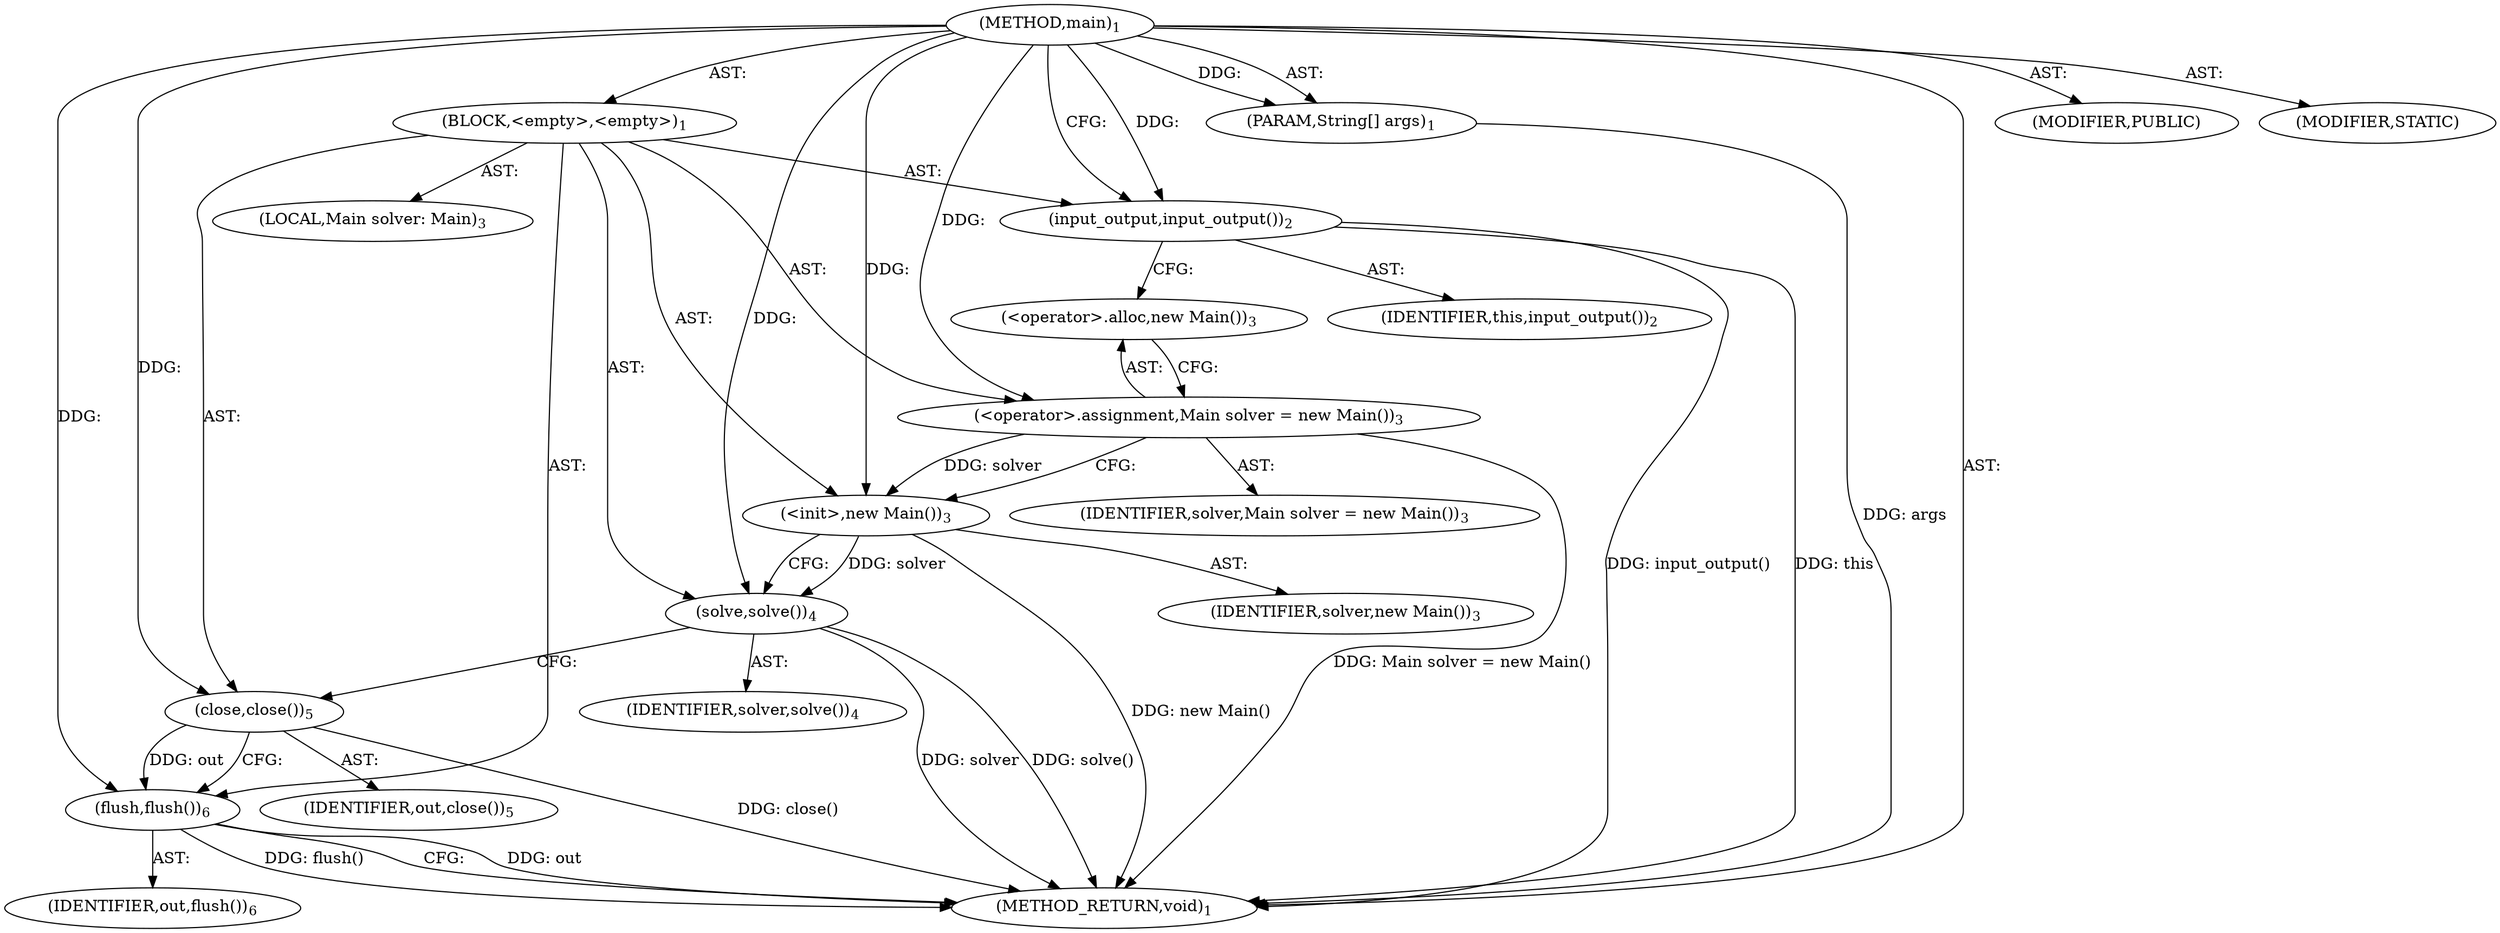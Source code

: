 digraph "main" {  
"19" [label = <(METHOD,main)<SUB>1</SUB>> ]
"20" [label = <(PARAM,String[] args)<SUB>1</SUB>> ]
"21" [label = <(BLOCK,&lt;empty&gt;,&lt;empty&gt;)<SUB>1</SUB>> ]
"22" [label = <(input_output,input_output())<SUB>2</SUB>> ]
"23" [label = <(IDENTIFIER,this,input_output())<SUB>2</SUB>> ]
"4" [label = <(LOCAL,Main solver: Main)<SUB>3</SUB>> ]
"24" [label = <(&lt;operator&gt;.assignment,Main solver = new Main())<SUB>3</SUB>> ]
"25" [label = <(IDENTIFIER,solver,Main solver = new Main())<SUB>3</SUB>> ]
"26" [label = <(&lt;operator&gt;.alloc,new Main())<SUB>3</SUB>> ]
"27" [label = <(&lt;init&gt;,new Main())<SUB>3</SUB>> ]
"3" [label = <(IDENTIFIER,solver,new Main())<SUB>3</SUB>> ]
"28" [label = <(solve,solve())<SUB>4</SUB>> ]
"29" [label = <(IDENTIFIER,solver,solve())<SUB>4</SUB>> ]
"30" [label = <(close,close())<SUB>5</SUB>> ]
"31" [label = <(IDENTIFIER,out,close())<SUB>5</SUB>> ]
"32" [label = <(flush,flush())<SUB>6</SUB>> ]
"33" [label = <(IDENTIFIER,out,flush())<SUB>6</SUB>> ]
"34" [label = <(MODIFIER,PUBLIC)> ]
"35" [label = <(MODIFIER,STATIC)> ]
"36" [label = <(METHOD_RETURN,void)<SUB>1</SUB>> ]
  "19" -> "20"  [ label = "AST: "] 
  "19" -> "21"  [ label = "AST: "] 
  "19" -> "34"  [ label = "AST: "] 
  "19" -> "35"  [ label = "AST: "] 
  "19" -> "36"  [ label = "AST: "] 
  "21" -> "22"  [ label = "AST: "] 
  "21" -> "4"  [ label = "AST: "] 
  "21" -> "24"  [ label = "AST: "] 
  "21" -> "27"  [ label = "AST: "] 
  "21" -> "28"  [ label = "AST: "] 
  "21" -> "30"  [ label = "AST: "] 
  "21" -> "32"  [ label = "AST: "] 
  "22" -> "23"  [ label = "AST: "] 
  "24" -> "25"  [ label = "AST: "] 
  "24" -> "26"  [ label = "AST: "] 
  "27" -> "3"  [ label = "AST: "] 
  "28" -> "29"  [ label = "AST: "] 
  "30" -> "31"  [ label = "AST: "] 
  "32" -> "33"  [ label = "AST: "] 
  "22" -> "26"  [ label = "CFG: "] 
  "24" -> "27"  [ label = "CFG: "] 
  "27" -> "28"  [ label = "CFG: "] 
  "28" -> "30"  [ label = "CFG: "] 
  "30" -> "32"  [ label = "CFG: "] 
  "32" -> "36"  [ label = "CFG: "] 
  "26" -> "24"  [ label = "CFG: "] 
  "19" -> "22"  [ label = "CFG: "] 
  "20" -> "36"  [ label = "DDG: args"] 
  "22" -> "36"  [ label = "DDG: input_output()"] 
  "24" -> "36"  [ label = "DDG: Main solver = new Main()"] 
  "27" -> "36"  [ label = "DDG: new Main()"] 
  "28" -> "36"  [ label = "DDG: solver"] 
  "28" -> "36"  [ label = "DDG: solve()"] 
  "30" -> "36"  [ label = "DDG: close()"] 
  "32" -> "36"  [ label = "DDG: out"] 
  "32" -> "36"  [ label = "DDG: flush()"] 
  "22" -> "36"  [ label = "DDG: this"] 
  "19" -> "20"  [ label = "DDG: "] 
  "19" -> "24"  [ label = "DDG: "] 
  "19" -> "22"  [ label = "DDG: "] 
  "24" -> "27"  [ label = "DDG: solver"] 
  "19" -> "27"  [ label = "DDG: "] 
  "27" -> "28"  [ label = "DDG: solver"] 
  "19" -> "28"  [ label = "DDG: "] 
  "19" -> "30"  [ label = "DDG: "] 
  "30" -> "32"  [ label = "DDG: out"] 
  "19" -> "32"  [ label = "DDG: "] 
}
